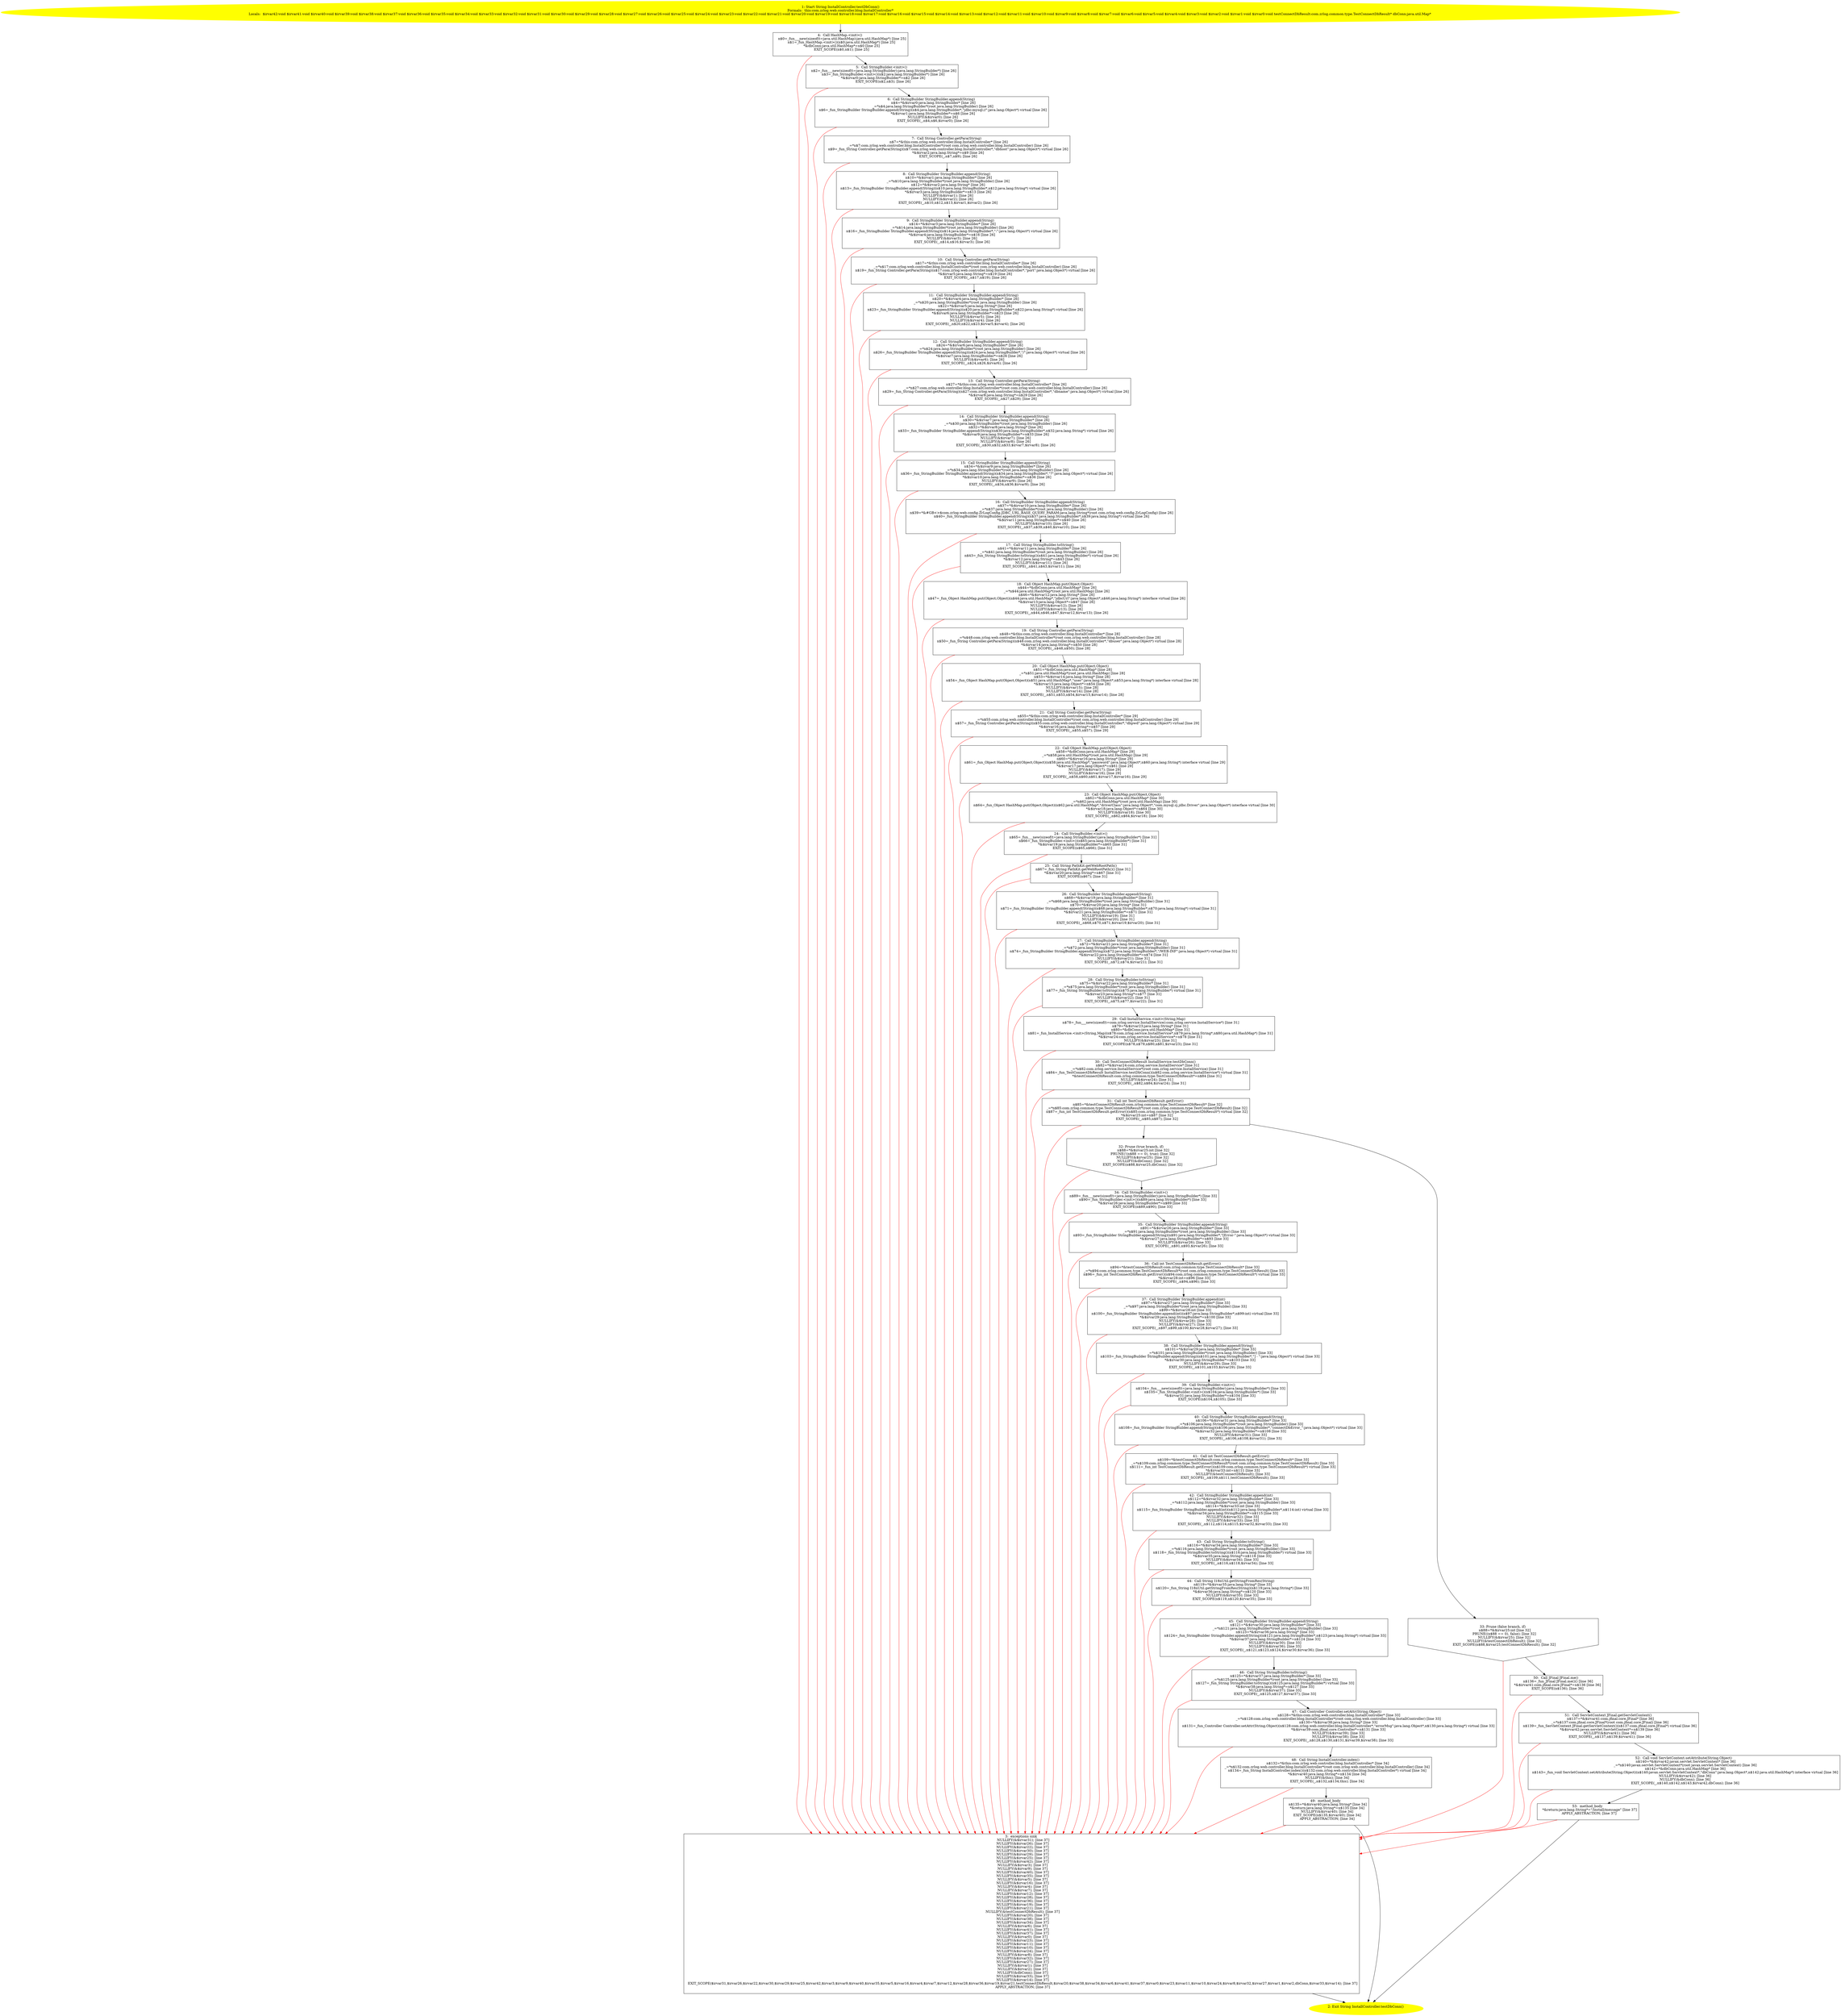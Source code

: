 /* @generated */
digraph cfg {
"com.zrlog.web.controller.blog.InstallController.testDbConn():java.lang.String.c5fc2163138e7c95bc005daa0f68e7f5_1" [label="1: Start String InstallController.testDbConn()\nFormals:  this:com.zrlog.web.controller.blog.InstallController*\nLocals:  $irvar42:void $irvar41:void $irvar40:void $irvar39:void $irvar38:void $irvar37:void $irvar36:void $irvar35:void $irvar34:void $irvar33:void $irvar32:void $irvar31:void $irvar30:void $irvar29:void $irvar28:void $irvar27:void $irvar26:void $irvar25:void $irvar24:void $irvar23:void $irvar22:void $irvar21:void $irvar20:void $irvar19:void $irvar18:void $irvar17:void $irvar16:void $irvar15:void $irvar14:void $irvar13:void $irvar12:void $irvar11:void $irvar10:void $irvar9:void $irvar8:void $irvar7:void $irvar6:void $irvar5:void $irvar4:void $irvar3:void $irvar2:void $irvar1:void $irvar0:void testConnectDbResult:com.zrlog.common.type.TestConnectDbResult* dbConn:java.util.Map* \n  " color=yellow style=filled]
	

	 "com.zrlog.web.controller.blog.InstallController.testDbConn():java.lang.String.c5fc2163138e7c95bc005daa0f68e7f5_1" -> "com.zrlog.web.controller.blog.InstallController.testDbConn():java.lang.String.c5fc2163138e7c95bc005daa0f68e7f5_4" ;
"com.zrlog.web.controller.blog.InstallController.testDbConn():java.lang.String.c5fc2163138e7c95bc005daa0f68e7f5_2" [label="2: Exit String InstallController.testDbConn() \n  " color=yellow style=filled]
	

"com.zrlog.web.controller.blog.InstallController.testDbConn():java.lang.String.c5fc2163138e7c95bc005daa0f68e7f5_3" [label="3:  exceptions sink \n   NULLIFY(&$irvar31); [line 37]\n  NULLIFY(&$irvar26); [line 37]\n  NULLIFY(&$irvar22); [line 37]\n  NULLIFY(&$irvar30); [line 37]\n  NULLIFY(&$irvar29); [line 37]\n  NULLIFY(&$irvar25); [line 37]\n  NULLIFY(&$irvar42); [line 37]\n  NULLIFY(&$irvar3); [line 37]\n  NULLIFY(&$irvar9); [line 37]\n  NULLIFY(&$irvar40); [line 37]\n  NULLIFY(&$irvar35); [line 37]\n  NULLIFY(&$irvar5); [line 37]\n  NULLIFY(&$irvar16); [line 37]\n  NULLIFY(&$irvar4); [line 37]\n  NULLIFY(&$irvar7); [line 37]\n  NULLIFY(&$irvar12); [line 37]\n  NULLIFY(&$irvar28); [line 37]\n  NULLIFY(&$irvar36); [line 37]\n  NULLIFY(&$irvar19); [line 37]\n  NULLIFY(&$irvar21); [line 37]\n  NULLIFY(&testConnectDbResult); [line 37]\n  NULLIFY(&$irvar20); [line 37]\n  NULLIFY(&$irvar38); [line 37]\n  NULLIFY(&$irvar34); [line 37]\n  NULLIFY(&$irvar6); [line 37]\n  NULLIFY(&$irvar41); [line 37]\n  NULLIFY(&$irvar37); [line 37]\n  NULLIFY(&$irvar0); [line 37]\n  NULLIFY(&$irvar23); [line 37]\n  NULLIFY(&$irvar11); [line 37]\n  NULLIFY(&$irvar10); [line 37]\n  NULLIFY(&$irvar24); [line 37]\n  NULLIFY(&$irvar8); [line 37]\n  NULLIFY(&$irvar32); [line 37]\n  NULLIFY(&$irvar27); [line 37]\n  NULLIFY(&$irvar1); [line 37]\n  NULLIFY(&$irvar2); [line 37]\n  NULLIFY(&dbConn); [line 37]\n  NULLIFY(&$irvar33); [line 37]\n  NULLIFY(&$irvar14); [line 37]\n  EXIT_SCOPE($irvar31,$irvar26,$irvar22,$irvar30,$irvar29,$irvar25,$irvar42,$irvar3,$irvar9,$irvar40,$irvar35,$irvar5,$irvar16,$irvar4,$irvar7,$irvar12,$irvar28,$irvar36,$irvar19,$irvar21,testConnectDbResult,$irvar20,$irvar38,$irvar34,$irvar6,$irvar41,$irvar37,$irvar0,$irvar23,$irvar11,$irvar10,$irvar24,$irvar8,$irvar32,$irvar27,$irvar1,$irvar2,dbConn,$irvar33,$irvar14); [line 37]\n  APPLY_ABSTRACTION; [line 37]\n " shape="box"]
	

	 "com.zrlog.web.controller.blog.InstallController.testDbConn():java.lang.String.c5fc2163138e7c95bc005daa0f68e7f5_3" -> "com.zrlog.web.controller.blog.InstallController.testDbConn():java.lang.String.c5fc2163138e7c95bc005daa0f68e7f5_2" ;
"com.zrlog.web.controller.blog.InstallController.testDbConn():java.lang.String.c5fc2163138e7c95bc005daa0f68e7f5_4" [label="4:  Call HashMap.<init>() \n   n$0=_fun___new(sizeof(t=java.util.HashMap):java.util.HashMap*) [line 25]\n  n$1=_fun_HashMap.<init>()(n$0:java.util.HashMap*) [line 25]\n  *&dbConn:java.util.HashMap*=n$0 [line 25]\n  EXIT_SCOPE(n$0,n$1); [line 25]\n " shape="box"]
	

	 "com.zrlog.web.controller.blog.InstallController.testDbConn():java.lang.String.c5fc2163138e7c95bc005daa0f68e7f5_4" -> "com.zrlog.web.controller.blog.InstallController.testDbConn():java.lang.String.c5fc2163138e7c95bc005daa0f68e7f5_5" ;
	 "com.zrlog.web.controller.blog.InstallController.testDbConn():java.lang.String.c5fc2163138e7c95bc005daa0f68e7f5_4" -> "com.zrlog.web.controller.blog.InstallController.testDbConn():java.lang.String.c5fc2163138e7c95bc005daa0f68e7f5_3" [color="red" ];
"com.zrlog.web.controller.blog.InstallController.testDbConn():java.lang.String.c5fc2163138e7c95bc005daa0f68e7f5_5" [label="5:  Call StringBuilder.<init>() \n   n$2=_fun___new(sizeof(t=java.lang.StringBuilder):java.lang.StringBuilder*) [line 26]\n  n$3=_fun_StringBuilder.<init>()(n$2:java.lang.StringBuilder*) [line 26]\n  *&$irvar0:java.lang.StringBuilder*=n$2 [line 26]\n  EXIT_SCOPE(n$2,n$3); [line 26]\n " shape="box"]
	

	 "com.zrlog.web.controller.blog.InstallController.testDbConn():java.lang.String.c5fc2163138e7c95bc005daa0f68e7f5_5" -> "com.zrlog.web.controller.blog.InstallController.testDbConn():java.lang.String.c5fc2163138e7c95bc005daa0f68e7f5_6" ;
	 "com.zrlog.web.controller.blog.InstallController.testDbConn():java.lang.String.c5fc2163138e7c95bc005daa0f68e7f5_5" -> "com.zrlog.web.controller.blog.InstallController.testDbConn():java.lang.String.c5fc2163138e7c95bc005daa0f68e7f5_3" [color="red" ];
"com.zrlog.web.controller.blog.InstallController.testDbConn():java.lang.String.c5fc2163138e7c95bc005daa0f68e7f5_6" [label="6:  Call StringBuilder StringBuilder.append(String) \n   n$4=*&$irvar0:java.lang.StringBuilder* [line 26]\n  _=*n$4:java.lang.StringBuilder*(root java.lang.StringBuilder) [line 26]\n  n$6=_fun_StringBuilder StringBuilder.append(String)(n$4:java.lang.StringBuilder*,\"jdbc:mysql://\":java.lang.Object*) virtual [line 26]\n  *&$irvar1:java.lang.StringBuilder*=n$6 [line 26]\n  NULLIFY(&$irvar0); [line 26]\n  EXIT_SCOPE(_,n$4,n$6,$irvar0); [line 26]\n " shape="box"]
	

	 "com.zrlog.web.controller.blog.InstallController.testDbConn():java.lang.String.c5fc2163138e7c95bc005daa0f68e7f5_6" -> "com.zrlog.web.controller.blog.InstallController.testDbConn():java.lang.String.c5fc2163138e7c95bc005daa0f68e7f5_7" ;
	 "com.zrlog.web.controller.blog.InstallController.testDbConn():java.lang.String.c5fc2163138e7c95bc005daa0f68e7f5_6" -> "com.zrlog.web.controller.blog.InstallController.testDbConn():java.lang.String.c5fc2163138e7c95bc005daa0f68e7f5_3" [color="red" ];
"com.zrlog.web.controller.blog.InstallController.testDbConn():java.lang.String.c5fc2163138e7c95bc005daa0f68e7f5_7" [label="7:  Call String Controller.getPara(String) \n   n$7=*&this:com.zrlog.web.controller.blog.InstallController* [line 26]\n  _=*n$7:com.zrlog.web.controller.blog.InstallController*(root com.zrlog.web.controller.blog.InstallController) [line 26]\n  n$9=_fun_String Controller.getPara(String)(n$7:com.zrlog.web.controller.blog.InstallController*,\"dbhost\":java.lang.Object*) virtual [line 26]\n  *&$irvar2:java.lang.String*=n$9 [line 26]\n  EXIT_SCOPE(_,n$7,n$9); [line 26]\n " shape="box"]
	

	 "com.zrlog.web.controller.blog.InstallController.testDbConn():java.lang.String.c5fc2163138e7c95bc005daa0f68e7f5_7" -> "com.zrlog.web.controller.blog.InstallController.testDbConn():java.lang.String.c5fc2163138e7c95bc005daa0f68e7f5_8" ;
	 "com.zrlog.web.controller.blog.InstallController.testDbConn():java.lang.String.c5fc2163138e7c95bc005daa0f68e7f5_7" -> "com.zrlog.web.controller.blog.InstallController.testDbConn():java.lang.String.c5fc2163138e7c95bc005daa0f68e7f5_3" [color="red" ];
"com.zrlog.web.controller.blog.InstallController.testDbConn():java.lang.String.c5fc2163138e7c95bc005daa0f68e7f5_8" [label="8:  Call StringBuilder StringBuilder.append(String) \n   n$10=*&$irvar1:java.lang.StringBuilder* [line 26]\n  _=*n$10:java.lang.StringBuilder*(root java.lang.StringBuilder) [line 26]\n  n$12=*&$irvar2:java.lang.String* [line 26]\n  n$13=_fun_StringBuilder StringBuilder.append(String)(n$10:java.lang.StringBuilder*,n$12:java.lang.String*) virtual [line 26]\n  *&$irvar3:java.lang.StringBuilder*=n$13 [line 26]\n  NULLIFY(&$irvar1); [line 26]\n  NULLIFY(&$irvar2); [line 26]\n  EXIT_SCOPE(_,n$10,n$12,n$13,$irvar1,$irvar2); [line 26]\n " shape="box"]
	

	 "com.zrlog.web.controller.blog.InstallController.testDbConn():java.lang.String.c5fc2163138e7c95bc005daa0f68e7f5_8" -> "com.zrlog.web.controller.blog.InstallController.testDbConn():java.lang.String.c5fc2163138e7c95bc005daa0f68e7f5_9" ;
	 "com.zrlog.web.controller.blog.InstallController.testDbConn():java.lang.String.c5fc2163138e7c95bc005daa0f68e7f5_8" -> "com.zrlog.web.controller.blog.InstallController.testDbConn():java.lang.String.c5fc2163138e7c95bc005daa0f68e7f5_3" [color="red" ];
"com.zrlog.web.controller.blog.InstallController.testDbConn():java.lang.String.c5fc2163138e7c95bc005daa0f68e7f5_9" [label="9:  Call StringBuilder StringBuilder.append(String) \n   n$14=*&$irvar3:java.lang.StringBuilder* [line 26]\n  _=*n$14:java.lang.StringBuilder*(root java.lang.StringBuilder) [line 26]\n  n$16=_fun_StringBuilder StringBuilder.append(String)(n$14:java.lang.StringBuilder*,\":\":java.lang.Object*) virtual [line 26]\n  *&$irvar4:java.lang.StringBuilder*=n$16 [line 26]\n  NULLIFY(&$irvar3); [line 26]\n  EXIT_SCOPE(_,n$14,n$16,$irvar3); [line 26]\n " shape="box"]
	

	 "com.zrlog.web.controller.blog.InstallController.testDbConn():java.lang.String.c5fc2163138e7c95bc005daa0f68e7f5_9" -> "com.zrlog.web.controller.blog.InstallController.testDbConn():java.lang.String.c5fc2163138e7c95bc005daa0f68e7f5_10" ;
	 "com.zrlog.web.controller.blog.InstallController.testDbConn():java.lang.String.c5fc2163138e7c95bc005daa0f68e7f5_9" -> "com.zrlog.web.controller.blog.InstallController.testDbConn():java.lang.String.c5fc2163138e7c95bc005daa0f68e7f5_3" [color="red" ];
"com.zrlog.web.controller.blog.InstallController.testDbConn():java.lang.String.c5fc2163138e7c95bc005daa0f68e7f5_10" [label="10:  Call String Controller.getPara(String) \n   n$17=*&this:com.zrlog.web.controller.blog.InstallController* [line 26]\n  _=*n$17:com.zrlog.web.controller.blog.InstallController*(root com.zrlog.web.controller.blog.InstallController) [line 26]\n  n$19=_fun_String Controller.getPara(String)(n$17:com.zrlog.web.controller.blog.InstallController*,\"port\":java.lang.Object*) virtual [line 26]\n  *&$irvar5:java.lang.String*=n$19 [line 26]\n  EXIT_SCOPE(_,n$17,n$19); [line 26]\n " shape="box"]
	

	 "com.zrlog.web.controller.blog.InstallController.testDbConn():java.lang.String.c5fc2163138e7c95bc005daa0f68e7f5_10" -> "com.zrlog.web.controller.blog.InstallController.testDbConn():java.lang.String.c5fc2163138e7c95bc005daa0f68e7f5_11" ;
	 "com.zrlog.web.controller.blog.InstallController.testDbConn():java.lang.String.c5fc2163138e7c95bc005daa0f68e7f5_10" -> "com.zrlog.web.controller.blog.InstallController.testDbConn():java.lang.String.c5fc2163138e7c95bc005daa0f68e7f5_3" [color="red" ];
"com.zrlog.web.controller.blog.InstallController.testDbConn():java.lang.String.c5fc2163138e7c95bc005daa0f68e7f5_11" [label="11:  Call StringBuilder StringBuilder.append(String) \n   n$20=*&$irvar4:java.lang.StringBuilder* [line 26]\n  _=*n$20:java.lang.StringBuilder*(root java.lang.StringBuilder) [line 26]\n  n$22=*&$irvar5:java.lang.String* [line 26]\n  n$23=_fun_StringBuilder StringBuilder.append(String)(n$20:java.lang.StringBuilder*,n$22:java.lang.String*) virtual [line 26]\n  *&$irvar6:java.lang.StringBuilder*=n$23 [line 26]\n  NULLIFY(&$irvar5); [line 26]\n  NULLIFY(&$irvar4); [line 26]\n  EXIT_SCOPE(_,n$20,n$22,n$23,$irvar5,$irvar4); [line 26]\n " shape="box"]
	

	 "com.zrlog.web.controller.blog.InstallController.testDbConn():java.lang.String.c5fc2163138e7c95bc005daa0f68e7f5_11" -> "com.zrlog.web.controller.blog.InstallController.testDbConn():java.lang.String.c5fc2163138e7c95bc005daa0f68e7f5_12" ;
	 "com.zrlog.web.controller.blog.InstallController.testDbConn():java.lang.String.c5fc2163138e7c95bc005daa0f68e7f5_11" -> "com.zrlog.web.controller.blog.InstallController.testDbConn():java.lang.String.c5fc2163138e7c95bc005daa0f68e7f5_3" [color="red" ];
"com.zrlog.web.controller.blog.InstallController.testDbConn():java.lang.String.c5fc2163138e7c95bc005daa0f68e7f5_12" [label="12:  Call StringBuilder StringBuilder.append(String) \n   n$24=*&$irvar6:java.lang.StringBuilder* [line 26]\n  _=*n$24:java.lang.StringBuilder*(root java.lang.StringBuilder) [line 26]\n  n$26=_fun_StringBuilder StringBuilder.append(String)(n$24:java.lang.StringBuilder*,\"/\":java.lang.Object*) virtual [line 26]\n  *&$irvar7:java.lang.StringBuilder*=n$26 [line 26]\n  NULLIFY(&$irvar6); [line 26]\n  EXIT_SCOPE(_,n$24,n$26,$irvar6); [line 26]\n " shape="box"]
	

	 "com.zrlog.web.controller.blog.InstallController.testDbConn():java.lang.String.c5fc2163138e7c95bc005daa0f68e7f5_12" -> "com.zrlog.web.controller.blog.InstallController.testDbConn():java.lang.String.c5fc2163138e7c95bc005daa0f68e7f5_13" ;
	 "com.zrlog.web.controller.blog.InstallController.testDbConn():java.lang.String.c5fc2163138e7c95bc005daa0f68e7f5_12" -> "com.zrlog.web.controller.blog.InstallController.testDbConn():java.lang.String.c5fc2163138e7c95bc005daa0f68e7f5_3" [color="red" ];
"com.zrlog.web.controller.blog.InstallController.testDbConn():java.lang.String.c5fc2163138e7c95bc005daa0f68e7f5_13" [label="13:  Call String Controller.getPara(String) \n   n$27=*&this:com.zrlog.web.controller.blog.InstallController* [line 26]\n  _=*n$27:com.zrlog.web.controller.blog.InstallController*(root com.zrlog.web.controller.blog.InstallController) [line 26]\n  n$29=_fun_String Controller.getPara(String)(n$27:com.zrlog.web.controller.blog.InstallController*,\"dbname\":java.lang.Object*) virtual [line 26]\n  *&$irvar8:java.lang.String*=n$29 [line 26]\n  EXIT_SCOPE(_,n$27,n$29); [line 26]\n " shape="box"]
	

	 "com.zrlog.web.controller.blog.InstallController.testDbConn():java.lang.String.c5fc2163138e7c95bc005daa0f68e7f5_13" -> "com.zrlog.web.controller.blog.InstallController.testDbConn():java.lang.String.c5fc2163138e7c95bc005daa0f68e7f5_14" ;
	 "com.zrlog.web.controller.blog.InstallController.testDbConn():java.lang.String.c5fc2163138e7c95bc005daa0f68e7f5_13" -> "com.zrlog.web.controller.blog.InstallController.testDbConn():java.lang.String.c5fc2163138e7c95bc005daa0f68e7f5_3" [color="red" ];
"com.zrlog.web.controller.blog.InstallController.testDbConn():java.lang.String.c5fc2163138e7c95bc005daa0f68e7f5_14" [label="14:  Call StringBuilder StringBuilder.append(String) \n   n$30=*&$irvar7:java.lang.StringBuilder* [line 26]\n  _=*n$30:java.lang.StringBuilder*(root java.lang.StringBuilder) [line 26]\n  n$32=*&$irvar8:java.lang.String* [line 26]\n  n$33=_fun_StringBuilder StringBuilder.append(String)(n$30:java.lang.StringBuilder*,n$32:java.lang.String*) virtual [line 26]\n  *&$irvar9:java.lang.StringBuilder*=n$33 [line 26]\n  NULLIFY(&$irvar7); [line 26]\n  NULLIFY(&$irvar8); [line 26]\n  EXIT_SCOPE(_,n$30,n$32,n$33,$irvar7,$irvar8); [line 26]\n " shape="box"]
	

	 "com.zrlog.web.controller.blog.InstallController.testDbConn():java.lang.String.c5fc2163138e7c95bc005daa0f68e7f5_14" -> "com.zrlog.web.controller.blog.InstallController.testDbConn():java.lang.String.c5fc2163138e7c95bc005daa0f68e7f5_15" ;
	 "com.zrlog.web.controller.blog.InstallController.testDbConn():java.lang.String.c5fc2163138e7c95bc005daa0f68e7f5_14" -> "com.zrlog.web.controller.blog.InstallController.testDbConn():java.lang.String.c5fc2163138e7c95bc005daa0f68e7f5_3" [color="red" ];
"com.zrlog.web.controller.blog.InstallController.testDbConn():java.lang.String.c5fc2163138e7c95bc005daa0f68e7f5_15" [label="15:  Call StringBuilder StringBuilder.append(String) \n   n$34=*&$irvar9:java.lang.StringBuilder* [line 26]\n  _=*n$34:java.lang.StringBuilder*(root java.lang.StringBuilder) [line 26]\n  n$36=_fun_StringBuilder StringBuilder.append(String)(n$34:java.lang.StringBuilder*,\"?\":java.lang.Object*) virtual [line 26]\n  *&$irvar10:java.lang.StringBuilder*=n$36 [line 26]\n  NULLIFY(&$irvar9); [line 26]\n  EXIT_SCOPE(_,n$34,n$36,$irvar9); [line 26]\n " shape="box"]
	

	 "com.zrlog.web.controller.blog.InstallController.testDbConn():java.lang.String.c5fc2163138e7c95bc005daa0f68e7f5_15" -> "com.zrlog.web.controller.blog.InstallController.testDbConn():java.lang.String.c5fc2163138e7c95bc005daa0f68e7f5_16" ;
	 "com.zrlog.web.controller.blog.InstallController.testDbConn():java.lang.String.c5fc2163138e7c95bc005daa0f68e7f5_15" -> "com.zrlog.web.controller.blog.InstallController.testDbConn():java.lang.String.c5fc2163138e7c95bc005daa0f68e7f5_3" [color="red" ];
"com.zrlog.web.controller.blog.InstallController.testDbConn():java.lang.String.c5fc2163138e7c95bc005daa0f68e7f5_16" [label="16:  Call StringBuilder StringBuilder.append(String) \n   n$37=*&$irvar10:java.lang.StringBuilder* [line 26]\n  _=*n$37:java.lang.StringBuilder*(root java.lang.StringBuilder) [line 26]\n  n$39=*&#GB<>$com.zrlog.web.config.ZrLogConfig.JDBC_URL_BASE_QUERY_PARAM:java.lang.String*(root com.zrlog.web.config.ZrLogConfig) [line 26]\n  n$40=_fun_StringBuilder StringBuilder.append(String)(n$37:java.lang.StringBuilder*,n$39:java.lang.String*) virtual [line 26]\n  *&$irvar11:java.lang.StringBuilder*=n$40 [line 26]\n  NULLIFY(&$irvar10); [line 26]\n  EXIT_SCOPE(_,n$37,n$39,n$40,$irvar10); [line 26]\n " shape="box"]
	

	 "com.zrlog.web.controller.blog.InstallController.testDbConn():java.lang.String.c5fc2163138e7c95bc005daa0f68e7f5_16" -> "com.zrlog.web.controller.blog.InstallController.testDbConn():java.lang.String.c5fc2163138e7c95bc005daa0f68e7f5_17" ;
	 "com.zrlog.web.controller.blog.InstallController.testDbConn():java.lang.String.c5fc2163138e7c95bc005daa0f68e7f5_16" -> "com.zrlog.web.controller.blog.InstallController.testDbConn():java.lang.String.c5fc2163138e7c95bc005daa0f68e7f5_3" [color="red" ];
"com.zrlog.web.controller.blog.InstallController.testDbConn():java.lang.String.c5fc2163138e7c95bc005daa0f68e7f5_17" [label="17:  Call String StringBuilder.toString() \n   n$41=*&$irvar11:java.lang.StringBuilder* [line 26]\n  _=*n$41:java.lang.StringBuilder*(root java.lang.StringBuilder) [line 26]\n  n$43=_fun_String StringBuilder.toString()(n$41:java.lang.StringBuilder*) virtual [line 26]\n  *&$irvar12:java.lang.String*=n$43 [line 26]\n  NULLIFY(&$irvar11); [line 26]\n  EXIT_SCOPE(_,n$41,n$43,$irvar11); [line 26]\n " shape="box"]
	

	 "com.zrlog.web.controller.blog.InstallController.testDbConn():java.lang.String.c5fc2163138e7c95bc005daa0f68e7f5_17" -> "com.zrlog.web.controller.blog.InstallController.testDbConn():java.lang.String.c5fc2163138e7c95bc005daa0f68e7f5_18" ;
	 "com.zrlog.web.controller.blog.InstallController.testDbConn():java.lang.String.c5fc2163138e7c95bc005daa0f68e7f5_17" -> "com.zrlog.web.controller.blog.InstallController.testDbConn():java.lang.String.c5fc2163138e7c95bc005daa0f68e7f5_3" [color="red" ];
"com.zrlog.web.controller.blog.InstallController.testDbConn():java.lang.String.c5fc2163138e7c95bc005daa0f68e7f5_18" [label="18:  Call Object HashMap.put(Object,Object) \n   n$44=*&dbConn:java.util.HashMap* [line 26]\n  _=*n$44:java.util.HashMap*(root java.util.HashMap) [line 26]\n  n$46=*&$irvar12:java.lang.String* [line 26]\n  n$47=_fun_Object HashMap.put(Object,Object)(n$44:java.util.HashMap*,\"jdbcUrl\":java.lang.Object*,n$46:java.lang.String*) interface virtual [line 26]\n  *&$irvar13:java.lang.Object*=n$47 [line 26]\n  NULLIFY(&$irvar12); [line 26]\n  NULLIFY(&$irvar13); [line 26]\n  EXIT_SCOPE(_,n$44,n$46,n$47,$irvar12,$irvar13); [line 26]\n " shape="box"]
	

	 "com.zrlog.web.controller.blog.InstallController.testDbConn():java.lang.String.c5fc2163138e7c95bc005daa0f68e7f5_18" -> "com.zrlog.web.controller.blog.InstallController.testDbConn():java.lang.String.c5fc2163138e7c95bc005daa0f68e7f5_19" ;
	 "com.zrlog.web.controller.blog.InstallController.testDbConn():java.lang.String.c5fc2163138e7c95bc005daa0f68e7f5_18" -> "com.zrlog.web.controller.blog.InstallController.testDbConn():java.lang.String.c5fc2163138e7c95bc005daa0f68e7f5_3" [color="red" ];
"com.zrlog.web.controller.blog.InstallController.testDbConn():java.lang.String.c5fc2163138e7c95bc005daa0f68e7f5_19" [label="19:  Call String Controller.getPara(String) \n   n$48=*&this:com.zrlog.web.controller.blog.InstallController* [line 28]\n  _=*n$48:com.zrlog.web.controller.blog.InstallController*(root com.zrlog.web.controller.blog.InstallController) [line 28]\n  n$50=_fun_String Controller.getPara(String)(n$48:com.zrlog.web.controller.blog.InstallController*,\"dbuser\":java.lang.Object*) virtual [line 28]\n  *&$irvar14:java.lang.String*=n$50 [line 28]\n  EXIT_SCOPE(_,n$48,n$50); [line 28]\n " shape="box"]
	

	 "com.zrlog.web.controller.blog.InstallController.testDbConn():java.lang.String.c5fc2163138e7c95bc005daa0f68e7f5_19" -> "com.zrlog.web.controller.blog.InstallController.testDbConn():java.lang.String.c5fc2163138e7c95bc005daa0f68e7f5_20" ;
	 "com.zrlog.web.controller.blog.InstallController.testDbConn():java.lang.String.c5fc2163138e7c95bc005daa0f68e7f5_19" -> "com.zrlog.web.controller.blog.InstallController.testDbConn():java.lang.String.c5fc2163138e7c95bc005daa0f68e7f5_3" [color="red" ];
"com.zrlog.web.controller.blog.InstallController.testDbConn():java.lang.String.c5fc2163138e7c95bc005daa0f68e7f5_20" [label="20:  Call Object HashMap.put(Object,Object) \n   n$51=*&dbConn:java.util.HashMap* [line 28]\n  _=*n$51:java.util.HashMap*(root java.util.HashMap) [line 28]\n  n$53=*&$irvar14:java.lang.String* [line 28]\n  n$54=_fun_Object HashMap.put(Object,Object)(n$51:java.util.HashMap*,\"user\":java.lang.Object*,n$53:java.lang.String*) interface virtual [line 28]\n  *&$irvar15:java.lang.Object*=n$54 [line 28]\n  NULLIFY(&$irvar15); [line 28]\n  NULLIFY(&$irvar14); [line 28]\n  EXIT_SCOPE(_,n$51,n$53,n$54,$irvar15,$irvar14); [line 28]\n " shape="box"]
	

	 "com.zrlog.web.controller.blog.InstallController.testDbConn():java.lang.String.c5fc2163138e7c95bc005daa0f68e7f5_20" -> "com.zrlog.web.controller.blog.InstallController.testDbConn():java.lang.String.c5fc2163138e7c95bc005daa0f68e7f5_21" ;
	 "com.zrlog.web.controller.blog.InstallController.testDbConn():java.lang.String.c5fc2163138e7c95bc005daa0f68e7f5_20" -> "com.zrlog.web.controller.blog.InstallController.testDbConn():java.lang.String.c5fc2163138e7c95bc005daa0f68e7f5_3" [color="red" ];
"com.zrlog.web.controller.blog.InstallController.testDbConn():java.lang.String.c5fc2163138e7c95bc005daa0f68e7f5_21" [label="21:  Call String Controller.getPara(String) \n   n$55=*&this:com.zrlog.web.controller.blog.InstallController* [line 29]\n  _=*n$55:com.zrlog.web.controller.blog.InstallController*(root com.zrlog.web.controller.blog.InstallController) [line 29]\n  n$57=_fun_String Controller.getPara(String)(n$55:com.zrlog.web.controller.blog.InstallController*,\"dbpwd\":java.lang.Object*) virtual [line 29]\n  *&$irvar16:java.lang.String*=n$57 [line 29]\n  EXIT_SCOPE(_,n$55,n$57); [line 29]\n " shape="box"]
	

	 "com.zrlog.web.controller.blog.InstallController.testDbConn():java.lang.String.c5fc2163138e7c95bc005daa0f68e7f5_21" -> "com.zrlog.web.controller.blog.InstallController.testDbConn():java.lang.String.c5fc2163138e7c95bc005daa0f68e7f5_22" ;
	 "com.zrlog.web.controller.blog.InstallController.testDbConn():java.lang.String.c5fc2163138e7c95bc005daa0f68e7f5_21" -> "com.zrlog.web.controller.blog.InstallController.testDbConn():java.lang.String.c5fc2163138e7c95bc005daa0f68e7f5_3" [color="red" ];
"com.zrlog.web.controller.blog.InstallController.testDbConn():java.lang.String.c5fc2163138e7c95bc005daa0f68e7f5_22" [label="22:  Call Object HashMap.put(Object,Object) \n   n$58=*&dbConn:java.util.HashMap* [line 29]\n  _=*n$58:java.util.HashMap*(root java.util.HashMap) [line 29]\n  n$60=*&$irvar16:java.lang.String* [line 29]\n  n$61=_fun_Object HashMap.put(Object,Object)(n$58:java.util.HashMap*,\"password\":java.lang.Object*,n$60:java.lang.String*) interface virtual [line 29]\n  *&$irvar17:java.lang.Object*=n$61 [line 29]\n  NULLIFY(&$irvar17); [line 29]\n  NULLIFY(&$irvar16); [line 29]\n  EXIT_SCOPE(_,n$58,n$60,n$61,$irvar17,$irvar16); [line 29]\n " shape="box"]
	

	 "com.zrlog.web.controller.blog.InstallController.testDbConn():java.lang.String.c5fc2163138e7c95bc005daa0f68e7f5_22" -> "com.zrlog.web.controller.blog.InstallController.testDbConn():java.lang.String.c5fc2163138e7c95bc005daa0f68e7f5_23" ;
	 "com.zrlog.web.controller.blog.InstallController.testDbConn():java.lang.String.c5fc2163138e7c95bc005daa0f68e7f5_22" -> "com.zrlog.web.controller.blog.InstallController.testDbConn():java.lang.String.c5fc2163138e7c95bc005daa0f68e7f5_3" [color="red" ];
"com.zrlog.web.controller.blog.InstallController.testDbConn():java.lang.String.c5fc2163138e7c95bc005daa0f68e7f5_23" [label="23:  Call Object HashMap.put(Object,Object) \n   n$62=*&dbConn:java.util.HashMap* [line 30]\n  _=*n$62:java.util.HashMap*(root java.util.HashMap) [line 30]\n  n$64=_fun_Object HashMap.put(Object,Object)(n$62:java.util.HashMap*,\"driverClass\":java.lang.Object*,\"com.mysql.cj.jdbc.Driver\":java.lang.Object*) interface virtual [line 30]\n  *&$irvar18:java.lang.Object*=n$64 [line 30]\n  NULLIFY(&$irvar18); [line 30]\n  EXIT_SCOPE(_,n$62,n$64,$irvar18); [line 30]\n " shape="box"]
	

	 "com.zrlog.web.controller.blog.InstallController.testDbConn():java.lang.String.c5fc2163138e7c95bc005daa0f68e7f5_23" -> "com.zrlog.web.controller.blog.InstallController.testDbConn():java.lang.String.c5fc2163138e7c95bc005daa0f68e7f5_24" ;
	 "com.zrlog.web.controller.blog.InstallController.testDbConn():java.lang.String.c5fc2163138e7c95bc005daa0f68e7f5_23" -> "com.zrlog.web.controller.blog.InstallController.testDbConn():java.lang.String.c5fc2163138e7c95bc005daa0f68e7f5_3" [color="red" ];
"com.zrlog.web.controller.blog.InstallController.testDbConn():java.lang.String.c5fc2163138e7c95bc005daa0f68e7f5_24" [label="24:  Call StringBuilder.<init>() \n   n$65=_fun___new(sizeof(t=java.lang.StringBuilder):java.lang.StringBuilder*) [line 31]\n  n$66=_fun_StringBuilder.<init>()(n$65:java.lang.StringBuilder*) [line 31]\n  *&$irvar19:java.lang.StringBuilder*=n$65 [line 31]\n  EXIT_SCOPE(n$65,n$66); [line 31]\n " shape="box"]
	

	 "com.zrlog.web.controller.blog.InstallController.testDbConn():java.lang.String.c5fc2163138e7c95bc005daa0f68e7f5_24" -> "com.zrlog.web.controller.blog.InstallController.testDbConn():java.lang.String.c5fc2163138e7c95bc005daa0f68e7f5_25" ;
	 "com.zrlog.web.controller.blog.InstallController.testDbConn():java.lang.String.c5fc2163138e7c95bc005daa0f68e7f5_24" -> "com.zrlog.web.controller.blog.InstallController.testDbConn():java.lang.String.c5fc2163138e7c95bc005daa0f68e7f5_3" [color="red" ];
"com.zrlog.web.controller.blog.InstallController.testDbConn():java.lang.String.c5fc2163138e7c95bc005daa0f68e7f5_25" [label="25:  Call String PathKit.getWebRootPath() \n   n$67=_fun_String PathKit.getWebRootPath()() [line 31]\n  *&$irvar20:java.lang.String*=n$67 [line 31]\n  EXIT_SCOPE(n$67); [line 31]\n " shape="box"]
	

	 "com.zrlog.web.controller.blog.InstallController.testDbConn():java.lang.String.c5fc2163138e7c95bc005daa0f68e7f5_25" -> "com.zrlog.web.controller.blog.InstallController.testDbConn():java.lang.String.c5fc2163138e7c95bc005daa0f68e7f5_26" ;
	 "com.zrlog.web.controller.blog.InstallController.testDbConn():java.lang.String.c5fc2163138e7c95bc005daa0f68e7f5_25" -> "com.zrlog.web.controller.blog.InstallController.testDbConn():java.lang.String.c5fc2163138e7c95bc005daa0f68e7f5_3" [color="red" ];
"com.zrlog.web.controller.blog.InstallController.testDbConn():java.lang.String.c5fc2163138e7c95bc005daa0f68e7f5_26" [label="26:  Call StringBuilder StringBuilder.append(String) \n   n$68=*&$irvar19:java.lang.StringBuilder* [line 31]\n  _=*n$68:java.lang.StringBuilder*(root java.lang.StringBuilder) [line 31]\n  n$70=*&$irvar20:java.lang.String* [line 31]\n  n$71=_fun_StringBuilder StringBuilder.append(String)(n$68:java.lang.StringBuilder*,n$70:java.lang.String*) virtual [line 31]\n  *&$irvar21:java.lang.StringBuilder*=n$71 [line 31]\n  NULLIFY(&$irvar19); [line 31]\n  NULLIFY(&$irvar20); [line 31]\n  EXIT_SCOPE(_,n$68,n$70,n$71,$irvar19,$irvar20); [line 31]\n " shape="box"]
	

	 "com.zrlog.web.controller.blog.InstallController.testDbConn():java.lang.String.c5fc2163138e7c95bc005daa0f68e7f5_26" -> "com.zrlog.web.controller.blog.InstallController.testDbConn():java.lang.String.c5fc2163138e7c95bc005daa0f68e7f5_27" ;
	 "com.zrlog.web.controller.blog.InstallController.testDbConn():java.lang.String.c5fc2163138e7c95bc005daa0f68e7f5_26" -> "com.zrlog.web.controller.blog.InstallController.testDbConn():java.lang.String.c5fc2163138e7c95bc005daa0f68e7f5_3" [color="red" ];
"com.zrlog.web.controller.blog.InstallController.testDbConn():java.lang.String.c5fc2163138e7c95bc005daa0f68e7f5_27" [label="27:  Call StringBuilder StringBuilder.append(String) \n   n$72=*&$irvar21:java.lang.StringBuilder* [line 31]\n  _=*n$72:java.lang.StringBuilder*(root java.lang.StringBuilder) [line 31]\n  n$74=_fun_StringBuilder StringBuilder.append(String)(n$72:java.lang.StringBuilder*,\"/WEB-INF\":java.lang.Object*) virtual [line 31]\n  *&$irvar22:java.lang.StringBuilder*=n$74 [line 31]\n  NULLIFY(&$irvar21); [line 31]\n  EXIT_SCOPE(_,n$72,n$74,$irvar21); [line 31]\n " shape="box"]
	

	 "com.zrlog.web.controller.blog.InstallController.testDbConn():java.lang.String.c5fc2163138e7c95bc005daa0f68e7f5_27" -> "com.zrlog.web.controller.blog.InstallController.testDbConn():java.lang.String.c5fc2163138e7c95bc005daa0f68e7f5_28" ;
	 "com.zrlog.web.controller.blog.InstallController.testDbConn():java.lang.String.c5fc2163138e7c95bc005daa0f68e7f5_27" -> "com.zrlog.web.controller.blog.InstallController.testDbConn():java.lang.String.c5fc2163138e7c95bc005daa0f68e7f5_3" [color="red" ];
"com.zrlog.web.controller.blog.InstallController.testDbConn():java.lang.String.c5fc2163138e7c95bc005daa0f68e7f5_28" [label="28:  Call String StringBuilder.toString() \n   n$75=*&$irvar22:java.lang.StringBuilder* [line 31]\n  _=*n$75:java.lang.StringBuilder*(root java.lang.StringBuilder) [line 31]\n  n$77=_fun_String StringBuilder.toString()(n$75:java.lang.StringBuilder*) virtual [line 31]\n  *&$irvar23:java.lang.String*=n$77 [line 31]\n  NULLIFY(&$irvar22); [line 31]\n  EXIT_SCOPE(_,n$75,n$77,$irvar22); [line 31]\n " shape="box"]
	

	 "com.zrlog.web.controller.blog.InstallController.testDbConn():java.lang.String.c5fc2163138e7c95bc005daa0f68e7f5_28" -> "com.zrlog.web.controller.blog.InstallController.testDbConn():java.lang.String.c5fc2163138e7c95bc005daa0f68e7f5_29" ;
	 "com.zrlog.web.controller.blog.InstallController.testDbConn():java.lang.String.c5fc2163138e7c95bc005daa0f68e7f5_28" -> "com.zrlog.web.controller.blog.InstallController.testDbConn():java.lang.String.c5fc2163138e7c95bc005daa0f68e7f5_3" [color="red" ];
"com.zrlog.web.controller.blog.InstallController.testDbConn():java.lang.String.c5fc2163138e7c95bc005daa0f68e7f5_29" [label="29:  Call InstallService.<init>(String,Map) \n   n$78=_fun___new(sizeof(t=com.zrlog.service.InstallService):com.zrlog.service.InstallService*) [line 31]\n  n$79=*&$irvar23:java.lang.String* [line 31]\n  n$80=*&dbConn:java.util.HashMap* [line 31]\n  n$81=_fun_InstallService.<init>(String,Map)(n$78:com.zrlog.service.InstallService*,n$79:java.lang.String*,n$80:java.util.HashMap*) [line 31]\n  *&$irvar24:com.zrlog.service.InstallService*=n$78 [line 31]\n  NULLIFY(&$irvar23); [line 31]\n  EXIT_SCOPE(n$78,n$79,n$80,n$81,$irvar23); [line 31]\n " shape="box"]
	

	 "com.zrlog.web.controller.blog.InstallController.testDbConn():java.lang.String.c5fc2163138e7c95bc005daa0f68e7f5_29" -> "com.zrlog.web.controller.blog.InstallController.testDbConn():java.lang.String.c5fc2163138e7c95bc005daa0f68e7f5_30" ;
	 "com.zrlog.web.controller.blog.InstallController.testDbConn():java.lang.String.c5fc2163138e7c95bc005daa0f68e7f5_29" -> "com.zrlog.web.controller.blog.InstallController.testDbConn():java.lang.String.c5fc2163138e7c95bc005daa0f68e7f5_3" [color="red" ];
"com.zrlog.web.controller.blog.InstallController.testDbConn():java.lang.String.c5fc2163138e7c95bc005daa0f68e7f5_30" [label="30:  Call TestConnectDbResult InstallService.testDbConn() \n   n$82=*&$irvar24:com.zrlog.service.InstallService* [line 31]\n  _=*n$82:com.zrlog.service.InstallService*(root com.zrlog.service.InstallService) [line 31]\n  n$84=_fun_TestConnectDbResult InstallService.testDbConn()(n$82:com.zrlog.service.InstallService*) virtual [line 31]\n  *&testConnectDbResult:com.zrlog.common.type.TestConnectDbResult*=n$84 [line 31]\n  NULLIFY(&$irvar24); [line 31]\n  EXIT_SCOPE(_,n$82,n$84,$irvar24); [line 31]\n " shape="box"]
	

	 "com.zrlog.web.controller.blog.InstallController.testDbConn():java.lang.String.c5fc2163138e7c95bc005daa0f68e7f5_30" -> "com.zrlog.web.controller.blog.InstallController.testDbConn():java.lang.String.c5fc2163138e7c95bc005daa0f68e7f5_31" ;
	 "com.zrlog.web.controller.blog.InstallController.testDbConn():java.lang.String.c5fc2163138e7c95bc005daa0f68e7f5_30" -> "com.zrlog.web.controller.blog.InstallController.testDbConn():java.lang.String.c5fc2163138e7c95bc005daa0f68e7f5_3" [color="red" ];
"com.zrlog.web.controller.blog.InstallController.testDbConn():java.lang.String.c5fc2163138e7c95bc005daa0f68e7f5_31" [label="31:  Call int TestConnectDbResult.getError() \n   n$85=*&testConnectDbResult:com.zrlog.common.type.TestConnectDbResult* [line 32]\n  _=*n$85:com.zrlog.common.type.TestConnectDbResult*(root com.zrlog.common.type.TestConnectDbResult) [line 32]\n  n$87=_fun_int TestConnectDbResult.getError()(n$85:com.zrlog.common.type.TestConnectDbResult*) virtual [line 32]\n  *&$irvar25:int=n$87 [line 32]\n  EXIT_SCOPE(_,n$85,n$87); [line 32]\n " shape="box"]
	

	 "com.zrlog.web.controller.blog.InstallController.testDbConn():java.lang.String.c5fc2163138e7c95bc005daa0f68e7f5_31" -> "com.zrlog.web.controller.blog.InstallController.testDbConn():java.lang.String.c5fc2163138e7c95bc005daa0f68e7f5_32" ;
	 "com.zrlog.web.controller.blog.InstallController.testDbConn():java.lang.String.c5fc2163138e7c95bc005daa0f68e7f5_31" -> "com.zrlog.web.controller.blog.InstallController.testDbConn():java.lang.String.c5fc2163138e7c95bc005daa0f68e7f5_33" ;
	 "com.zrlog.web.controller.blog.InstallController.testDbConn():java.lang.String.c5fc2163138e7c95bc005daa0f68e7f5_31" -> "com.zrlog.web.controller.blog.InstallController.testDbConn():java.lang.String.c5fc2163138e7c95bc005daa0f68e7f5_3" [color="red" ];
"com.zrlog.web.controller.blog.InstallController.testDbConn():java.lang.String.c5fc2163138e7c95bc005daa0f68e7f5_32" [label="32: Prune (true branch, if) \n   n$88=*&$irvar25:int [line 32]\n  PRUNE(!(n$88 == 0), true); [line 32]\n  NULLIFY(&$irvar25); [line 32]\n  NULLIFY(&dbConn); [line 32]\n  EXIT_SCOPE(n$88,$irvar25,dbConn); [line 32]\n " shape="invhouse"]
	

	 "com.zrlog.web.controller.blog.InstallController.testDbConn():java.lang.String.c5fc2163138e7c95bc005daa0f68e7f5_32" -> "com.zrlog.web.controller.blog.InstallController.testDbConn():java.lang.String.c5fc2163138e7c95bc005daa0f68e7f5_34" ;
	 "com.zrlog.web.controller.blog.InstallController.testDbConn():java.lang.String.c5fc2163138e7c95bc005daa0f68e7f5_32" -> "com.zrlog.web.controller.blog.InstallController.testDbConn():java.lang.String.c5fc2163138e7c95bc005daa0f68e7f5_3" [color="red" ];
"com.zrlog.web.controller.blog.InstallController.testDbConn():java.lang.String.c5fc2163138e7c95bc005daa0f68e7f5_33" [label="33: Prune (false branch, if) \n   n$88=*&$irvar25:int [line 32]\n  PRUNE((n$88 == 0), false); [line 32]\n  NULLIFY(&$irvar25); [line 32]\n  NULLIFY(&testConnectDbResult); [line 32]\n  EXIT_SCOPE(n$88,$irvar25,testConnectDbResult); [line 32]\n " shape="invhouse"]
	

	 "com.zrlog.web.controller.blog.InstallController.testDbConn():java.lang.String.c5fc2163138e7c95bc005daa0f68e7f5_33" -> "com.zrlog.web.controller.blog.InstallController.testDbConn():java.lang.String.c5fc2163138e7c95bc005daa0f68e7f5_50" ;
	 "com.zrlog.web.controller.blog.InstallController.testDbConn():java.lang.String.c5fc2163138e7c95bc005daa0f68e7f5_33" -> "com.zrlog.web.controller.blog.InstallController.testDbConn():java.lang.String.c5fc2163138e7c95bc005daa0f68e7f5_3" [color="red" ];
"com.zrlog.web.controller.blog.InstallController.testDbConn():java.lang.String.c5fc2163138e7c95bc005daa0f68e7f5_34" [label="34:  Call StringBuilder.<init>() \n   n$89=_fun___new(sizeof(t=java.lang.StringBuilder):java.lang.StringBuilder*) [line 33]\n  n$90=_fun_StringBuilder.<init>()(n$89:java.lang.StringBuilder*) [line 33]\n  *&$irvar26:java.lang.StringBuilder*=n$89 [line 33]\n  EXIT_SCOPE(n$89,n$90); [line 33]\n " shape="box"]
	

	 "com.zrlog.web.controller.blog.InstallController.testDbConn():java.lang.String.c5fc2163138e7c95bc005daa0f68e7f5_34" -> "com.zrlog.web.controller.blog.InstallController.testDbConn():java.lang.String.c5fc2163138e7c95bc005daa0f68e7f5_35" ;
	 "com.zrlog.web.controller.blog.InstallController.testDbConn():java.lang.String.c5fc2163138e7c95bc005daa0f68e7f5_34" -> "com.zrlog.web.controller.blog.InstallController.testDbConn():java.lang.String.c5fc2163138e7c95bc005daa0f68e7f5_3" [color="red" ];
"com.zrlog.web.controller.blog.InstallController.testDbConn():java.lang.String.c5fc2163138e7c95bc005daa0f68e7f5_35" [label="35:  Call StringBuilder StringBuilder.append(String) \n   n$91=*&$irvar26:java.lang.StringBuilder* [line 33]\n  _=*n$91:java.lang.StringBuilder*(root java.lang.StringBuilder) [line 33]\n  n$93=_fun_StringBuilder StringBuilder.append(String)(n$91:java.lang.StringBuilder*,\"[Error-\":java.lang.Object*) virtual [line 33]\n  *&$irvar27:java.lang.StringBuilder*=n$93 [line 33]\n  NULLIFY(&$irvar26); [line 33]\n  EXIT_SCOPE(_,n$91,n$93,$irvar26); [line 33]\n " shape="box"]
	

	 "com.zrlog.web.controller.blog.InstallController.testDbConn():java.lang.String.c5fc2163138e7c95bc005daa0f68e7f5_35" -> "com.zrlog.web.controller.blog.InstallController.testDbConn():java.lang.String.c5fc2163138e7c95bc005daa0f68e7f5_36" ;
	 "com.zrlog.web.controller.blog.InstallController.testDbConn():java.lang.String.c5fc2163138e7c95bc005daa0f68e7f5_35" -> "com.zrlog.web.controller.blog.InstallController.testDbConn():java.lang.String.c5fc2163138e7c95bc005daa0f68e7f5_3" [color="red" ];
"com.zrlog.web.controller.blog.InstallController.testDbConn():java.lang.String.c5fc2163138e7c95bc005daa0f68e7f5_36" [label="36:  Call int TestConnectDbResult.getError() \n   n$94=*&testConnectDbResult:com.zrlog.common.type.TestConnectDbResult* [line 33]\n  _=*n$94:com.zrlog.common.type.TestConnectDbResult*(root com.zrlog.common.type.TestConnectDbResult) [line 33]\n  n$96=_fun_int TestConnectDbResult.getError()(n$94:com.zrlog.common.type.TestConnectDbResult*) virtual [line 33]\n  *&$irvar28:int=n$96 [line 33]\n  EXIT_SCOPE(_,n$94,n$96); [line 33]\n " shape="box"]
	

	 "com.zrlog.web.controller.blog.InstallController.testDbConn():java.lang.String.c5fc2163138e7c95bc005daa0f68e7f5_36" -> "com.zrlog.web.controller.blog.InstallController.testDbConn():java.lang.String.c5fc2163138e7c95bc005daa0f68e7f5_37" ;
	 "com.zrlog.web.controller.blog.InstallController.testDbConn():java.lang.String.c5fc2163138e7c95bc005daa0f68e7f5_36" -> "com.zrlog.web.controller.blog.InstallController.testDbConn():java.lang.String.c5fc2163138e7c95bc005daa0f68e7f5_3" [color="red" ];
"com.zrlog.web.controller.blog.InstallController.testDbConn():java.lang.String.c5fc2163138e7c95bc005daa0f68e7f5_37" [label="37:  Call StringBuilder StringBuilder.append(int) \n   n$97=*&$irvar27:java.lang.StringBuilder* [line 33]\n  _=*n$97:java.lang.StringBuilder*(root java.lang.StringBuilder) [line 33]\n  n$99=*&$irvar28:int [line 33]\n  n$100=_fun_StringBuilder StringBuilder.append(int)(n$97:java.lang.StringBuilder*,n$99:int) virtual [line 33]\n  *&$irvar29:java.lang.StringBuilder*=n$100 [line 33]\n  NULLIFY(&$irvar28); [line 33]\n  NULLIFY(&$irvar27); [line 33]\n  EXIT_SCOPE(_,n$97,n$99,n$100,$irvar28,$irvar27); [line 33]\n " shape="box"]
	

	 "com.zrlog.web.controller.blog.InstallController.testDbConn():java.lang.String.c5fc2163138e7c95bc005daa0f68e7f5_37" -> "com.zrlog.web.controller.blog.InstallController.testDbConn():java.lang.String.c5fc2163138e7c95bc005daa0f68e7f5_38" ;
	 "com.zrlog.web.controller.blog.InstallController.testDbConn():java.lang.String.c5fc2163138e7c95bc005daa0f68e7f5_37" -> "com.zrlog.web.controller.blog.InstallController.testDbConn():java.lang.String.c5fc2163138e7c95bc005daa0f68e7f5_3" [color="red" ];
"com.zrlog.web.controller.blog.InstallController.testDbConn():java.lang.String.c5fc2163138e7c95bc005daa0f68e7f5_38" [label="38:  Call StringBuilder StringBuilder.append(String) \n   n$101=*&$irvar29:java.lang.StringBuilder* [line 33]\n  _=*n$101:java.lang.StringBuilder*(root java.lang.StringBuilder) [line 33]\n  n$103=_fun_StringBuilder StringBuilder.append(String)(n$101:java.lang.StringBuilder*,\"] - \":java.lang.Object*) virtual [line 33]\n  *&$irvar30:java.lang.StringBuilder*=n$103 [line 33]\n  NULLIFY(&$irvar29); [line 33]\n  EXIT_SCOPE(_,n$101,n$103,$irvar29); [line 33]\n " shape="box"]
	

	 "com.zrlog.web.controller.blog.InstallController.testDbConn():java.lang.String.c5fc2163138e7c95bc005daa0f68e7f5_38" -> "com.zrlog.web.controller.blog.InstallController.testDbConn():java.lang.String.c5fc2163138e7c95bc005daa0f68e7f5_39" ;
	 "com.zrlog.web.controller.blog.InstallController.testDbConn():java.lang.String.c5fc2163138e7c95bc005daa0f68e7f5_38" -> "com.zrlog.web.controller.blog.InstallController.testDbConn():java.lang.String.c5fc2163138e7c95bc005daa0f68e7f5_3" [color="red" ];
"com.zrlog.web.controller.blog.InstallController.testDbConn():java.lang.String.c5fc2163138e7c95bc005daa0f68e7f5_39" [label="39:  Call StringBuilder.<init>() \n   n$104=_fun___new(sizeof(t=java.lang.StringBuilder):java.lang.StringBuilder*) [line 33]\n  n$105=_fun_StringBuilder.<init>()(n$104:java.lang.StringBuilder*) [line 33]\n  *&$irvar31:java.lang.StringBuilder*=n$104 [line 33]\n  EXIT_SCOPE(n$104,n$105); [line 33]\n " shape="box"]
	

	 "com.zrlog.web.controller.blog.InstallController.testDbConn():java.lang.String.c5fc2163138e7c95bc005daa0f68e7f5_39" -> "com.zrlog.web.controller.blog.InstallController.testDbConn():java.lang.String.c5fc2163138e7c95bc005daa0f68e7f5_40" ;
	 "com.zrlog.web.controller.blog.InstallController.testDbConn():java.lang.String.c5fc2163138e7c95bc005daa0f68e7f5_39" -> "com.zrlog.web.controller.blog.InstallController.testDbConn():java.lang.String.c5fc2163138e7c95bc005daa0f68e7f5_3" [color="red" ];
"com.zrlog.web.controller.blog.InstallController.testDbConn():java.lang.String.c5fc2163138e7c95bc005daa0f68e7f5_40" [label="40:  Call StringBuilder StringBuilder.append(String) \n   n$106=*&$irvar31:java.lang.StringBuilder* [line 33]\n  _=*n$106:java.lang.StringBuilder*(root java.lang.StringBuilder) [line 33]\n  n$108=_fun_StringBuilder StringBuilder.append(String)(n$106:java.lang.StringBuilder*,\"connectDbError_\":java.lang.Object*) virtual [line 33]\n  *&$irvar32:java.lang.StringBuilder*=n$108 [line 33]\n  NULLIFY(&$irvar31); [line 33]\n  EXIT_SCOPE(_,n$106,n$108,$irvar31); [line 33]\n " shape="box"]
	

	 "com.zrlog.web.controller.blog.InstallController.testDbConn():java.lang.String.c5fc2163138e7c95bc005daa0f68e7f5_40" -> "com.zrlog.web.controller.blog.InstallController.testDbConn():java.lang.String.c5fc2163138e7c95bc005daa0f68e7f5_41" ;
	 "com.zrlog.web.controller.blog.InstallController.testDbConn():java.lang.String.c5fc2163138e7c95bc005daa0f68e7f5_40" -> "com.zrlog.web.controller.blog.InstallController.testDbConn():java.lang.String.c5fc2163138e7c95bc005daa0f68e7f5_3" [color="red" ];
"com.zrlog.web.controller.blog.InstallController.testDbConn():java.lang.String.c5fc2163138e7c95bc005daa0f68e7f5_41" [label="41:  Call int TestConnectDbResult.getError() \n   n$109=*&testConnectDbResult:com.zrlog.common.type.TestConnectDbResult* [line 33]\n  _=*n$109:com.zrlog.common.type.TestConnectDbResult*(root com.zrlog.common.type.TestConnectDbResult) [line 33]\n  n$111=_fun_int TestConnectDbResult.getError()(n$109:com.zrlog.common.type.TestConnectDbResult*) virtual [line 33]\n  *&$irvar33:int=n$111 [line 33]\n  NULLIFY(&testConnectDbResult); [line 33]\n  EXIT_SCOPE(_,n$109,n$111,testConnectDbResult); [line 33]\n " shape="box"]
	

	 "com.zrlog.web.controller.blog.InstallController.testDbConn():java.lang.String.c5fc2163138e7c95bc005daa0f68e7f5_41" -> "com.zrlog.web.controller.blog.InstallController.testDbConn():java.lang.String.c5fc2163138e7c95bc005daa0f68e7f5_42" ;
	 "com.zrlog.web.controller.blog.InstallController.testDbConn():java.lang.String.c5fc2163138e7c95bc005daa0f68e7f5_41" -> "com.zrlog.web.controller.blog.InstallController.testDbConn():java.lang.String.c5fc2163138e7c95bc005daa0f68e7f5_3" [color="red" ];
"com.zrlog.web.controller.blog.InstallController.testDbConn():java.lang.String.c5fc2163138e7c95bc005daa0f68e7f5_42" [label="42:  Call StringBuilder StringBuilder.append(int) \n   n$112=*&$irvar32:java.lang.StringBuilder* [line 33]\n  _=*n$112:java.lang.StringBuilder*(root java.lang.StringBuilder) [line 33]\n  n$114=*&$irvar33:int [line 33]\n  n$115=_fun_StringBuilder StringBuilder.append(int)(n$112:java.lang.StringBuilder*,n$114:int) virtual [line 33]\n  *&$irvar34:java.lang.StringBuilder*=n$115 [line 33]\n  NULLIFY(&$irvar32); [line 33]\n  NULLIFY(&$irvar33); [line 33]\n  EXIT_SCOPE(_,n$112,n$114,n$115,$irvar32,$irvar33); [line 33]\n " shape="box"]
	

	 "com.zrlog.web.controller.blog.InstallController.testDbConn():java.lang.String.c5fc2163138e7c95bc005daa0f68e7f5_42" -> "com.zrlog.web.controller.blog.InstallController.testDbConn():java.lang.String.c5fc2163138e7c95bc005daa0f68e7f5_43" ;
	 "com.zrlog.web.controller.blog.InstallController.testDbConn():java.lang.String.c5fc2163138e7c95bc005daa0f68e7f5_42" -> "com.zrlog.web.controller.blog.InstallController.testDbConn():java.lang.String.c5fc2163138e7c95bc005daa0f68e7f5_3" [color="red" ];
"com.zrlog.web.controller.blog.InstallController.testDbConn():java.lang.String.c5fc2163138e7c95bc005daa0f68e7f5_43" [label="43:  Call String StringBuilder.toString() \n   n$116=*&$irvar34:java.lang.StringBuilder* [line 33]\n  _=*n$116:java.lang.StringBuilder*(root java.lang.StringBuilder) [line 33]\n  n$118=_fun_String StringBuilder.toString()(n$116:java.lang.StringBuilder*) virtual [line 33]\n  *&$irvar35:java.lang.String*=n$118 [line 33]\n  NULLIFY(&$irvar34); [line 33]\n  EXIT_SCOPE(_,n$116,n$118,$irvar34); [line 33]\n " shape="box"]
	

	 "com.zrlog.web.controller.blog.InstallController.testDbConn():java.lang.String.c5fc2163138e7c95bc005daa0f68e7f5_43" -> "com.zrlog.web.controller.blog.InstallController.testDbConn():java.lang.String.c5fc2163138e7c95bc005daa0f68e7f5_44" ;
	 "com.zrlog.web.controller.blog.InstallController.testDbConn():java.lang.String.c5fc2163138e7c95bc005daa0f68e7f5_43" -> "com.zrlog.web.controller.blog.InstallController.testDbConn():java.lang.String.c5fc2163138e7c95bc005daa0f68e7f5_3" [color="red" ];
"com.zrlog.web.controller.blog.InstallController.testDbConn():java.lang.String.c5fc2163138e7c95bc005daa0f68e7f5_44" [label="44:  Call String I18nUtil.getStringFromRes(String) \n   n$119=*&$irvar35:java.lang.String* [line 33]\n  n$120=_fun_String I18nUtil.getStringFromRes(String)(n$119:java.lang.String*) [line 33]\n  *&$irvar36:java.lang.String*=n$120 [line 33]\n  NULLIFY(&$irvar35); [line 33]\n  EXIT_SCOPE(n$119,n$120,$irvar35); [line 33]\n " shape="box"]
	

	 "com.zrlog.web.controller.blog.InstallController.testDbConn():java.lang.String.c5fc2163138e7c95bc005daa0f68e7f5_44" -> "com.zrlog.web.controller.blog.InstallController.testDbConn():java.lang.String.c5fc2163138e7c95bc005daa0f68e7f5_45" ;
	 "com.zrlog.web.controller.blog.InstallController.testDbConn():java.lang.String.c5fc2163138e7c95bc005daa0f68e7f5_44" -> "com.zrlog.web.controller.blog.InstallController.testDbConn():java.lang.String.c5fc2163138e7c95bc005daa0f68e7f5_3" [color="red" ];
"com.zrlog.web.controller.blog.InstallController.testDbConn():java.lang.String.c5fc2163138e7c95bc005daa0f68e7f5_45" [label="45:  Call StringBuilder StringBuilder.append(String) \n   n$121=*&$irvar30:java.lang.StringBuilder* [line 33]\n  _=*n$121:java.lang.StringBuilder*(root java.lang.StringBuilder) [line 33]\n  n$123=*&$irvar36:java.lang.String* [line 33]\n  n$124=_fun_StringBuilder StringBuilder.append(String)(n$121:java.lang.StringBuilder*,n$123:java.lang.String*) virtual [line 33]\n  *&$irvar37:java.lang.StringBuilder*=n$124 [line 33]\n  NULLIFY(&$irvar30); [line 33]\n  NULLIFY(&$irvar36); [line 33]\n  EXIT_SCOPE(_,n$121,n$123,n$124,$irvar30,$irvar36); [line 33]\n " shape="box"]
	

	 "com.zrlog.web.controller.blog.InstallController.testDbConn():java.lang.String.c5fc2163138e7c95bc005daa0f68e7f5_45" -> "com.zrlog.web.controller.blog.InstallController.testDbConn():java.lang.String.c5fc2163138e7c95bc005daa0f68e7f5_46" ;
	 "com.zrlog.web.controller.blog.InstallController.testDbConn():java.lang.String.c5fc2163138e7c95bc005daa0f68e7f5_45" -> "com.zrlog.web.controller.blog.InstallController.testDbConn():java.lang.String.c5fc2163138e7c95bc005daa0f68e7f5_3" [color="red" ];
"com.zrlog.web.controller.blog.InstallController.testDbConn():java.lang.String.c5fc2163138e7c95bc005daa0f68e7f5_46" [label="46:  Call String StringBuilder.toString() \n   n$125=*&$irvar37:java.lang.StringBuilder* [line 33]\n  _=*n$125:java.lang.StringBuilder*(root java.lang.StringBuilder) [line 33]\n  n$127=_fun_String StringBuilder.toString()(n$125:java.lang.StringBuilder*) virtual [line 33]\n  *&$irvar38:java.lang.String*=n$127 [line 33]\n  NULLIFY(&$irvar37); [line 33]\n  EXIT_SCOPE(_,n$125,n$127,$irvar37); [line 33]\n " shape="box"]
	

	 "com.zrlog.web.controller.blog.InstallController.testDbConn():java.lang.String.c5fc2163138e7c95bc005daa0f68e7f5_46" -> "com.zrlog.web.controller.blog.InstallController.testDbConn():java.lang.String.c5fc2163138e7c95bc005daa0f68e7f5_47" ;
	 "com.zrlog.web.controller.blog.InstallController.testDbConn():java.lang.String.c5fc2163138e7c95bc005daa0f68e7f5_46" -> "com.zrlog.web.controller.blog.InstallController.testDbConn():java.lang.String.c5fc2163138e7c95bc005daa0f68e7f5_3" [color="red" ];
"com.zrlog.web.controller.blog.InstallController.testDbConn():java.lang.String.c5fc2163138e7c95bc005daa0f68e7f5_47" [label="47:  Call Controller Controller.setAttr(String,Object) \n   n$128=*&this:com.zrlog.web.controller.blog.InstallController* [line 33]\n  _=*n$128:com.zrlog.web.controller.blog.InstallController*(root com.zrlog.web.controller.blog.InstallController) [line 33]\n  n$130=*&$irvar38:java.lang.String* [line 33]\n  n$131=_fun_Controller Controller.setAttr(String,Object)(n$128:com.zrlog.web.controller.blog.InstallController*,\"errorMsg\":java.lang.Object*,n$130:java.lang.String*) virtual [line 33]\n  *&$irvar39:com.jfinal.core.Controller*=n$131 [line 33]\n  NULLIFY(&$irvar39); [line 33]\n  NULLIFY(&$irvar38); [line 33]\n  EXIT_SCOPE(_,n$128,n$130,n$131,$irvar39,$irvar38); [line 33]\n " shape="box"]
	

	 "com.zrlog.web.controller.blog.InstallController.testDbConn():java.lang.String.c5fc2163138e7c95bc005daa0f68e7f5_47" -> "com.zrlog.web.controller.blog.InstallController.testDbConn():java.lang.String.c5fc2163138e7c95bc005daa0f68e7f5_48" ;
	 "com.zrlog.web.controller.blog.InstallController.testDbConn():java.lang.String.c5fc2163138e7c95bc005daa0f68e7f5_47" -> "com.zrlog.web.controller.blog.InstallController.testDbConn():java.lang.String.c5fc2163138e7c95bc005daa0f68e7f5_3" [color="red" ];
"com.zrlog.web.controller.blog.InstallController.testDbConn():java.lang.String.c5fc2163138e7c95bc005daa0f68e7f5_48" [label="48:  Call String InstallController.index() \n   n$132=*&this:com.zrlog.web.controller.blog.InstallController* [line 34]\n  _=*n$132:com.zrlog.web.controller.blog.InstallController*(root com.zrlog.web.controller.blog.InstallController) [line 34]\n  n$134=_fun_String InstallController.index()(n$132:com.zrlog.web.controller.blog.InstallController*) virtual [line 34]\n  *&$irvar40:java.lang.String*=n$134 [line 34]\n  NULLIFY(&this); [line 34]\n  EXIT_SCOPE(_,n$132,n$134,this); [line 34]\n " shape="box"]
	

	 "com.zrlog.web.controller.blog.InstallController.testDbConn():java.lang.String.c5fc2163138e7c95bc005daa0f68e7f5_48" -> "com.zrlog.web.controller.blog.InstallController.testDbConn():java.lang.String.c5fc2163138e7c95bc005daa0f68e7f5_49" ;
	 "com.zrlog.web.controller.blog.InstallController.testDbConn():java.lang.String.c5fc2163138e7c95bc005daa0f68e7f5_48" -> "com.zrlog.web.controller.blog.InstallController.testDbConn():java.lang.String.c5fc2163138e7c95bc005daa0f68e7f5_3" [color="red" ];
"com.zrlog.web.controller.blog.InstallController.testDbConn():java.lang.String.c5fc2163138e7c95bc005daa0f68e7f5_49" [label="49:  method_body \n   n$135=*&$irvar40:java.lang.String* [line 34]\n  *&return:java.lang.String*=n$135 [line 34]\n  NULLIFY(&$irvar40); [line 34]\n  EXIT_SCOPE(n$135,$irvar40); [line 34]\n  APPLY_ABSTRACTION; [line 34]\n " shape="box"]
	

	 "com.zrlog.web.controller.blog.InstallController.testDbConn():java.lang.String.c5fc2163138e7c95bc005daa0f68e7f5_49" -> "com.zrlog.web.controller.blog.InstallController.testDbConn():java.lang.String.c5fc2163138e7c95bc005daa0f68e7f5_2" ;
	 "com.zrlog.web.controller.blog.InstallController.testDbConn():java.lang.String.c5fc2163138e7c95bc005daa0f68e7f5_49" -> "com.zrlog.web.controller.blog.InstallController.testDbConn():java.lang.String.c5fc2163138e7c95bc005daa0f68e7f5_3" [color="red" ];
"com.zrlog.web.controller.blog.InstallController.testDbConn():java.lang.String.c5fc2163138e7c95bc005daa0f68e7f5_50" [label="50:  Call JFinal JFinal.me() \n   n$136=_fun_JFinal JFinal.me()() [line 36]\n  *&$irvar41:com.jfinal.core.JFinal*=n$136 [line 36]\n  EXIT_SCOPE(n$136); [line 36]\n " shape="box"]
	

	 "com.zrlog.web.controller.blog.InstallController.testDbConn():java.lang.String.c5fc2163138e7c95bc005daa0f68e7f5_50" -> "com.zrlog.web.controller.blog.InstallController.testDbConn():java.lang.String.c5fc2163138e7c95bc005daa0f68e7f5_51" ;
	 "com.zrlog.web.controller.blog.InstallController.testDbConn():java.lang.String.c5fc2163138e7c95bc005daa0f68e7f5_50" -> "com.zrlog.web.controller.blog.InstallController.testDbConn():java.lang.String.c5fc2163138e7c95bc005daa0f68e7f5_3" [color="red" ];
"com.zrlog.web.controller.blog.InstallController.testDbConn():java.lang.String.c5fc2163138e7c95bc005daa0f68e7f5_51" [label="51:  Call ServletContext JFinal.getServletContext() \n   n$137=*&$irvar41:com.jfinal.core.JFinal* [line 36]\n  _=*n$137:com.jfinal.core.JFinal*(root com.jfinal.core.JFinal) [line 36]\n  n$139=_fun_ServletContext JFinal.getServletContext()(n$137:com.jfinal.core.JFinal*) virtual [line 36]\n  *&$irvar42:javax.servlet.ServletContext*=n$139 [line 36]\n  NULLIFY(&$irvar41); [line 36]\n  EXIT_SCOPE(_,n$137,n$139,$irvar41); [line 36]\n " shape="box"]
	

	 "com.zrlog.web.controller.blog.InstallController.testDbConn():java.lang.String.c5fc2163138e7c95bc005daa0f68e7f5_51" -> "com.zrlog.web.controller.blog.InstallController.testDbConn():java.lang.String.c5fc2163138e7c95bc005daa0f68e7f5_52" ;
	 "com.zrlog.web.controller.blog.InstallController.testDbConn():java.lang.String.c5fc2163138e7c95bc005daa0f68e7f5_51" -> "com.zrlog.web.controller.blog.InstallController.testDbConn():java.lang.String.c5fc2163138e7c95bc005daa0f68e7f5_3" [color="red" ];
"com.zrlog.web.controller.blog.InstallController.testDbConn():java.lang.String.c5fc2163138e7c95bc005daa0f68e7f5_52" [label="52:  Call void ServletContext.setAttribute(String,Object) \n   n$140=*&$irvar42:javax.servlet.ServletContext* [line 36]\n  _=*n$140:javax.servlet.ServletContext*(root javax.servlet.ServletContext) [line 36]\n  n$142=*&dbConn:java.util.HashMap* [line 36]\n  n$143=_fun_void ServletContext.setAttribute(String,Object)(n$140:javax.servlet.ServletContext*,\"dbConn\":java.lang.Object*,n$142:java.util.HashMap*) interface virtual [line 36]\n  NULLIFY(&$irvar42); [line 36]\n  NULLIFY(&dbConn); [line 36]\n  EXIT_SCOPE(_,n$140,n$142,n$143,$irvar42,dbConn); [line 36]\n " shape="box"]
	

	 "com.zrlog.web.controller.blog.InstallController.testDbConn():java.lang.String.c5fc2163138e7c95bc005daa0f68e7f5_52" -> "com.zrlog.web.controller.blog.InstallController.testDbConn():java.lang.String.c5fc2163138e7c95bc005daa0f68e7f5_53" ;
	 "com.zrlog.web.controller.blog.InstallController.testDbConn():java.lang.String.c5fc2163138e7c95bc005daa0f68e7f5_52" -> "com.zrlog.web.controller.blog.InstallController.testDbConn():java.lang.String.c5fc2163138e7c95bc005daa0f68e7f5_3" [color="red" ];
"com.zrlog.web.controller.blog.InstallController.testDbConn():java.lang.String.c5fc2163138e7c95bc005daa0f68e7f5_53" [label="53:  method_body \n   *&return:java.lang.String*=\"/install/message\" [line 37]\n  APPLY_ABSTRACTION; [line 37]\n " shape="box"]
	

	 "com.zrlog.web.controller.blog.InstallController.testDbConn():java.lang.String.c5fc2163138e7c95bc005daa0f68e7f5_53" -> "com.zrlog.web.controller.blog.InstallController.testDbConn():java.lang.String.c5fc2163138e7c95bc005daa0f68e7f5_2" ;
	 "com.zrlog.web.controller.blog.InstallController.testDbConn():java.lang.String.c5fc2163138e7c95bc005daa0f68e7f5_53" -> "com.zrlog.web.controller.blog.InstallController.testDbConn():java.lang.String.c5fc2163138e7c95bc005daa0f68e7f5_3" [color="red" ];
}
